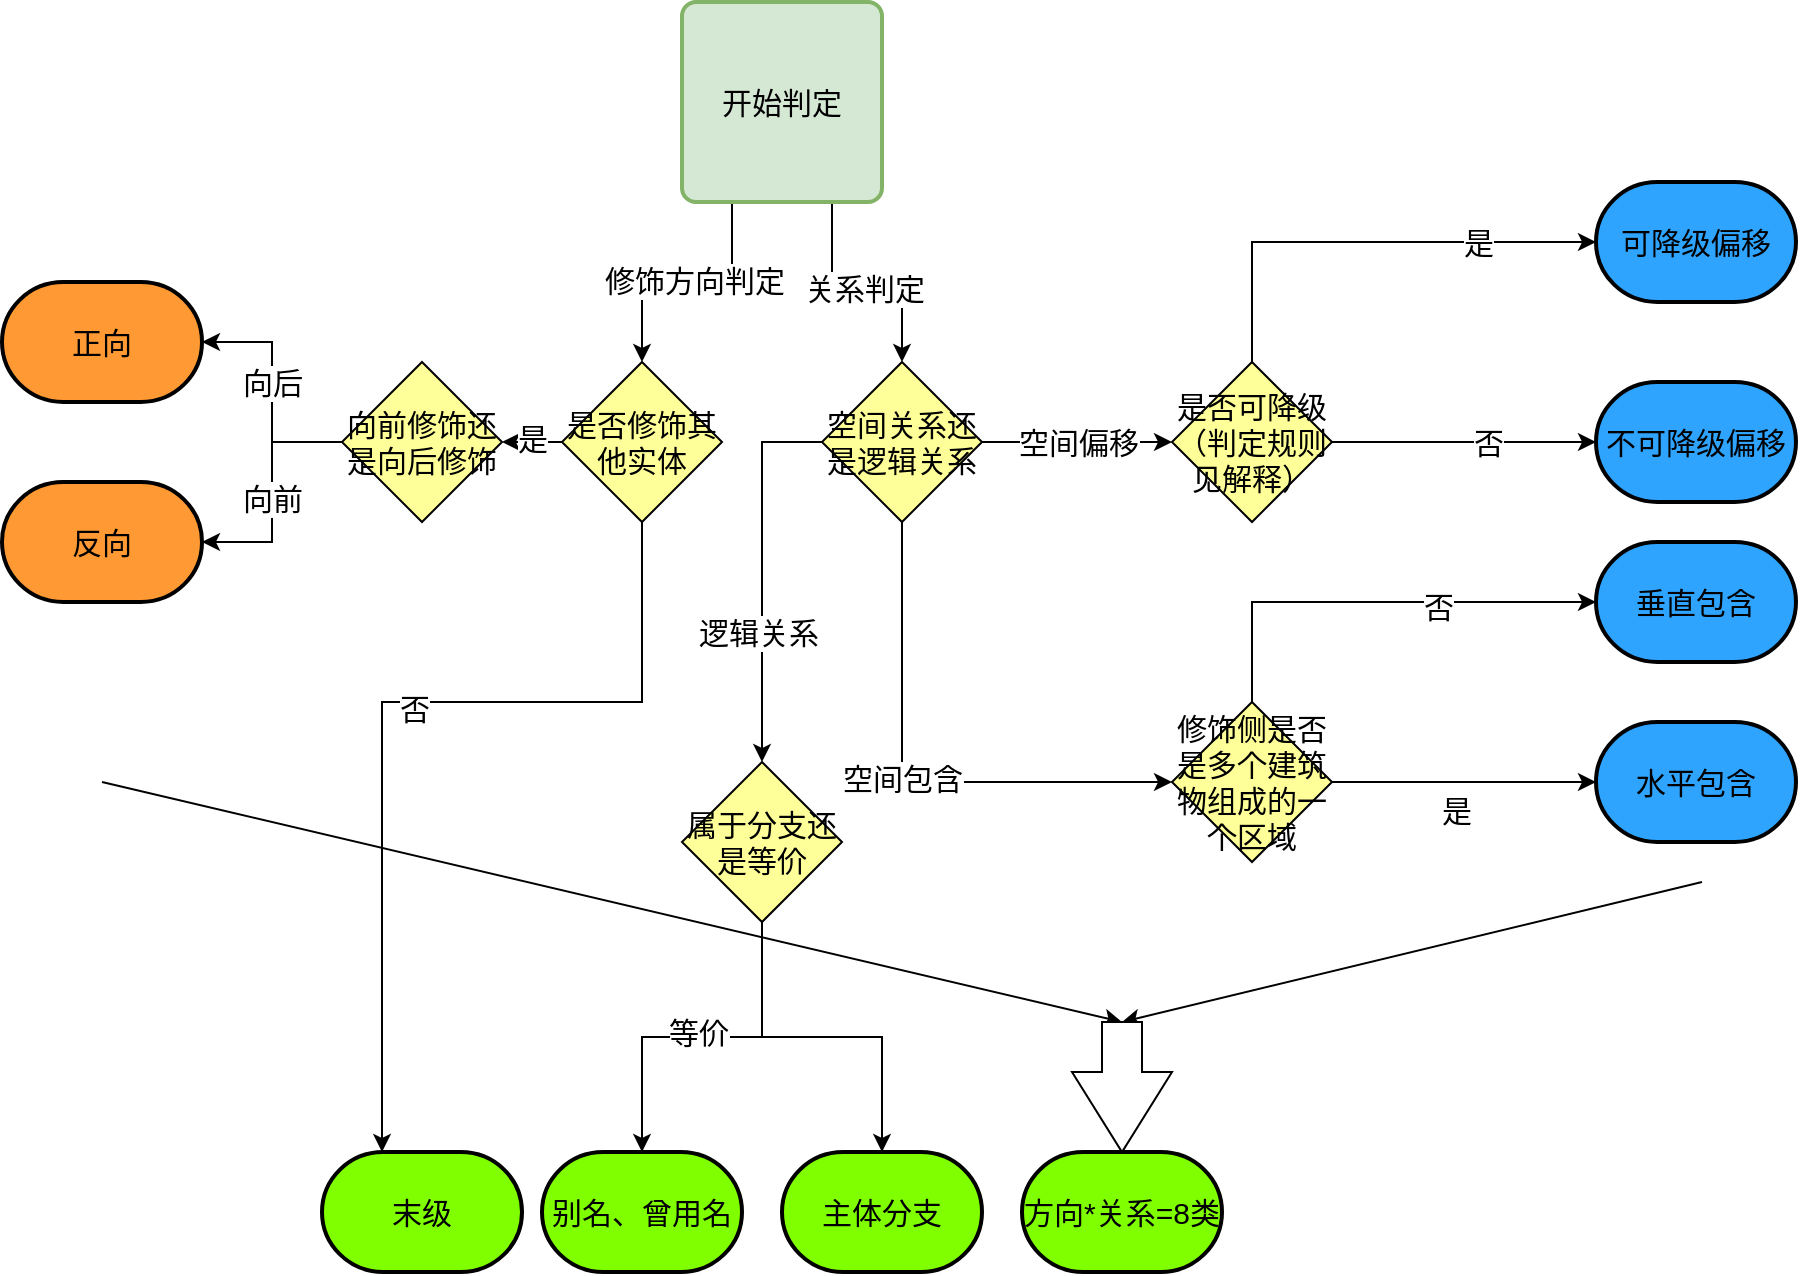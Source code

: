 <mxfile version="13.0.1" type="github">
  <diagram id="RQwwGhpR25mgCjyYO-BM" name="Page-1">
    <mxGraphModel dx="946" dy="552" grid="1" gridSize="10" guides="1" tooltips="1" connect="1" arrows="1" fold="1" page="1" pageScale="1" pageWidth="827" pageHeight="1169" math="0" shadow="0">
      <root>
        <mxCell id="0" />
        <mxCell id="1" parent="0" />
        <mxCell id="McqzRWmcmtrsy8lPVLtV-19" style="edgeStyle=orthogonalEdgeStyle;rounded=0;orthogonalLoop=1;jettySize=auto;html=1;exitX=0.25;exitY=1;exitDx=0;exitDy=0;entryX=0.5;entryY=0;entryDx=0;entryDy=0;fontSize=15;" parent="1" source="McqzRWmcmtrsy8lPVLtV-1" target="McqzRWmcmtrsy8lPVLtV-10" edge="1">
          <mxGeometry relative="1" as="geometry" />
        </mxCell>
        <mxCell id="McqzRWmcmtrsy8lPVLtV-20" value="修饰方向判定" style="edgeLabel;html=1;align=center;verticalAlign=middle;resizable=0;points=[];fillColor=#FFFF99;fontSize=15;" parent="McqzRWmcmtrsy8lPVLtV-19" vertex="1" connectable="0">
          <mxGeometry x="-0.05" y="-1" relative="1" as="geometry">
            <mxPoint as="offset" />
          </mxGeometry>
        </mxCell>
        <mxCell id="McqzRWmcmtrsy8lPVLtV-22" style="edgeStyle=orthogonalEdgeStyle;rounded=0;orthogonalLoop=1;jettySize=auto;html=1;exitX=0.75;exitY=1;exitDx=0;exitDy=0;entryX=0.5;entryY=0;entryDx=0;entryDy=0;fontSize=15;" parent="1" source="McqzRWmcmtrsy8lPVLtV-1" target="McqzRWmcmtrsy8lPVLtV-21" edge="1">
          <mxGeometry relative="1" as="geometry" />
        </mxCell>
        <mxCell id="McqzRWmcmtrsy8lPVLtV-51" value="关系判定" style="edgeLabel;html=1;align=center;verticalAlign=middle;resizable=0;points=[];fillColor=#FFFF99;fontSize=15;" parent="McqzRWmcmtrsy8lPVLtV-22" vertex="1" connectable="0">
          <mxGeometry x="-0.038" y="-3" relative="1" as="geometry">
            <mxPoint as="offset" />
          </mxGeometry>
        </mxCell>
        <mxCell id="McqzRWmcmtrsy8lPVLtV-1" value="开始判定" style="rounded=1;whiteSpace=wrap;html=1;absoluteArcSize=1;arcSize=14;strokeWidth=2;fontSize=15;fillColor=#d5e8d4;strokeColor=#82b366;" parent="1" vertex="1">
          <mxGeometry x="370" y="10" width="100" height="100" as="geometry" />
        </mxCell>
        <mxCell id="McqzRWmcmtrsy8lPVLtV-2" value="可降级偏移" style="strokeWidth=2;html=1;shape=mxgraph.flowchart.terminator;whiteSpace=wrap;fillColor=#2EA4FF;fontSize=15;" parent="1" vertex="1">
          <mxGeometry x="827" y="100" width="100" height="60" as="geometry" />
        </mxCell>
        <mxCell id="McqzRWmcmtrsy8lPVLtV-3" value="别名、曾用名" style="strokeWidth=2;html=1;shape=mxgraph.flowchart.terminator;whiteSpace=wrap;fillColor=#80FF00;fontSize=15;" parent="1" vertex="1">
          <mxGeometry x="300" y="585" width="100" height="60" as="geometry" />
        </mxCell>
        <mxCell id="McqzRWmcmtrsy8lPVLtV-4" value="水平包含" style="strokeWidth=2;html=1;shape=mxgraph.flowchart.terminator;whiteSpace=wrap;fillColor=#2EA4FF;fontSize=15;" parent="1" vertex="1">
          <mxGeometry x="827" y="370" width="100" height="60" as="geometry" />
        </mxCell>
        <mxCell id="McqzRWmcmtrsy8lPVLtV-5" value="垂直包含" style="strokeWidth=2;html=1;shape=mxgraph.flowchart.terminator;whiteSpace=wrap;fillColor=#2EA4FF;fontSize=15;" parent="1" vertex="1">
          <mxGeometry x="827" y="280" width="100" height="60" as="geometry" />
        </mxCell>
        <mxCell id="McqzRWmcmtrsy8lPVLtV-6" value="不可降级偏移" style="strokeWidth=2;html=1;shape=mxgraph.flowchart.terminator;whiteSpace=wrap;fillColor=#2EA4FF;fontSize=15;" parent="1" vertex="1">
          <mxGeometry x="827" y="200" width="100" height="60" as="geometry" />
        </mxCell>
        <mxCell id="McqzRWmcmtrsy8lPVLtV-7" value="正向" style="strokeWidth=2;html=1;shape=mxgraph.flowchart.terminator;whiteSpace=wrap;fillColor=#FF9933;fontSize=15;" parent="1" vertex="1">
          <mxGeometry x="30" y="150" width="100" height="60" as="geometry" />
        </mxCell>
        <mxCell id="McqzRWmcmtrsy8lPVLtV-8" value="反向" style="strokeWidth=2;html=1;shape=mxgraph.flowchart.terminator;whiteSpace=wrap;fillColor=#FF9933;fontSize=15;" parent="1" vertex="1">
          <mxGeometry x="30" y="250" width="100" height="60" as="geometry" />
        </mxCell>
        <mxCell id="McqzRWmcmtrsy8lPVLtV-9" value="末级" style="strokeWidth=2;html=1;shape=mxgraph.flowchart.terminator;whiteSpace=wrap;fillColor=#80FF00;fontSize=15;" parent="1" vertex="1">
          <mxGeometry x="190" y="585" width="100" height="60" as="geometry" />
        </mxCell>
        <mxCell id="McqzRWmcmtrsy8lPVLtV-14" style="edgeStyle=orthogonalEdgeStyle;rounded=0;orthogonalLoop=1;jettySize=auto;html=1;exitX=0;exitY=0.5;exitDx=0;exitDy=0;entryX=1;entryY=0.5;entryDx=0;entryDy=0;fillColor=#FFFF99;fontSize=15;" parent="1" source="McqzRWmcmtrsy8lPVLtV-10" target="McqzRWmcmtrsy8lPVLtV-13" edge="1">
          <mxGeometry relative="1" as="geometry" />
        </mxCell>
        <mxCell id="McqzRWmcmtrsy8lPVLtV-39" value="是" style="edgeLabel;html=1;align=center;verticalAlign=middle;resizable=0;points=[];fillColor=#FFFF99;fontSize=15;" parent="McqzRWmcmtrsy8lPVLtV-14" vertex="1" connectable="0">
          <mxGeometry x="0.04" y="-2" relative="1" as="geometry">
            <mxPoint as="offset" />
          </mxGeometry>
        </mxCell>
        <mxCell id="McqzRWmcmtrsy8lPVLtV-43" style="edgeStyle=orthogonalEdgeStyle;rounded=0;orthogonalLoop=1;jettySize=auto;html=1;exitX=0.5;exitY=1;exitDx=0;exitDy=0;fontSize=15;" parent="1" source="McqzRWmcmtrsy8lPVLtV-10" target="McqzRWmcmtrsy8lPVLtV-9" edge="1">
          <mxGeometry relative="1" as="geometry">
            <Array as="points">
              <mxPoint x="350" y="360" />
              <mxPoint x="220" y="360" />
            </Array>
          </mxGeometry>
        </mxCell>
        <mxCell id="McqzRWmcmtrsy8lPVLtV-44" value="否" style="edgeLabel;html=1;align=center;verticalAlign=middle;resizable=0;points=[];fillColor=#FFFF99;fontSize=15;" parent="McqzRWmcmtrsy8lPVLtV-43" vertex="1" connectable="0">
          <mxGeometry x="-0.084" y="3" relative="1" as="geometry">
            <mxPoint as="offset" />
          </mxGeometry>
        </mxCell>
        <mxCell id="McqzRWmcmtrsy8lPVLtV-10" value="是否修饰其他实体" style="rhombus;whiteSpace=wrap;html=1;fillColor=#FFFF99;fontSize=15;" parent="1" vertex="1">
          <mxGeometry x="310" y="190" width="80" height="80" as="geometry" />
        </mxCell>
        <mxCell id="McqzRWmcmtrsy8lPVLtV-15" style="edgeStyle=orthogonalEdgeStyle;rounded=0;orthogonalLoop=1;jettySize=auto;html=1;exitX=0;exitY=0.5;exitDx=0;exitDy=0;entryX=1;entryY=0.5;entryDx=0;entryDy=0;entryPerimeter=0;fontSize=15;" parent="1" source="McqzRWmcmtrsy8lPVLtV-13" target="McqzRWmcmtrsy8lPVLtV-7" edge="1">
          <mxGeometry relative="1" as="geometry" />
        </mxCell>
        <mxCell id="McqzRWmcmtrsy8lPVLtV-17" value="向后" style="edgeLabel;html=1;align=center;verticalAlign=middle;resizable=0;points=[];fillColor=#FF9933;fontSize=15;" parent="McqzRWmcmtrsy8lPVLtV-15" vertex="1" connectable="0">
          <mxGeometry x="0.092" relative="1" as="geometry">
            <mxPoint as="offset" />
          </mxGeometry>
        </mxCell>
        <mxCell id="McqzRWmcmtrsy8lPVLtV-16" style="edgeStyle=orthogonalEdgeStyle;rounded=0;orthogonalLoop=1;jettySize=auto;html=1;exitX=0;exitY=0.5;exitDx=0;exitDy=0;fontSize=15;" parent="1" source="McqzRWmcmtrsy8lPVLtV-13" target="McqzRWmcmtrsy8lPVLtV-8" edge="1">
          <mxGeometry relative="1" as="geometry" />
        </mxCell>
        <mxCell id="McqzRWmcmtrsy8lPVLtV-18" value="向前" style="edgeLabel;html=1;align=center;verticalAlign=middle;resizable=0;points=[];fillColor=#FF9933;fontSize=15;" parent="McqzRWmcmtrsy8lPVLtV-16" vertex="1" connectable="0">
          <mxGeometry x="0.042" relative="1" as="geometry">
            <mxPoint as="offset" />
          </mxGeometry>
        </mxCell>
        <mxCell id="McqzRWmcmtrsy8lPVLtV-13" value="向前修饰还是向后修饰" style="rhombus;whiteSpace=wrap;html=1;fillColor=#FFFF99;fontSize=15;" parent="1" vertex="1">
          <mxGeometry x="200" y="190" width="80" height="80" as="geometry" />
        </mxCell>
        <mxCell id="McqzRWmcmtrsy8lPVLtV-24" style="edgeStyle=orthogonalEdgeStyle;rounded=0;orthogonalLoop=1;jettySize=auto;html=1;exitX=0.5;exitY=1;exitDx=0;exitDy=0;entryX=0;entryY=0.5;entryDx=0;entryDy=0;fillColor=#FFFF99;fontSize=15;" parent="1" source="McqzRWmcmtrsy8lPVLtV-21" target="McqzRWmcmtrsy8lPVLtV-23" edge="1">
          <mxGeometry relative="1" as="geometry" />
        </mxCell>
        <mxCell id="McqzRWmcmtrsy8lPVLtV-25" value="空间包含" style="edgeLabel;html=1;align=center;verticalAlign=middle;resizable=0;points=[];fillColor=#FFFF99;fontSize=15;" parent="McqzRWmcmtrsy8lPVLtV-24" vertex="1" connectable="0">
          <mxGeometry x="-0.033" relative="1" as="geometry">
            <mxPoint as="offset" />
          </mxGeometry>
        </mxCell>
        <mxCell id="McqzRWmcmtrsy8lPVLtV-33" value="空间偏移" style="edgeStyle=orthogonalEdgeStyle;rounded=0;orthogonalLoop=1;jettySize=auto;html=1;exitX=1;exitY=0.5;exitDx=0;exitDy=0;fillColor=#FFFF99;fontSize=15;" parent="1" source="McqzRWmcmtrsy8lPVLtV-21" target="McqzRWmcmtrsy8lPVLtV-32" edge="1">
          <mxGeometry relative="1" as="geometry" />
        </mxCell>
        <mxCell id="I-YkKhIDfA9IQ0hiw3q9-2" style="edgeStyle=orthogonalEdgeStyle;rounded=0;orthogonalLoop=1;jettySize=auto;html=1;exitX=0;exitY=0.5;exitDx=0;exitDy=0;fillColor=#FFFF99;fontSize=15;" edge="1" parent="1" source="McqzRWmcmtrsy8lPVLtV-21" target="I-YkKhIDfA9IQ0hiw3q9-1">
          <mxGeometry relative="1" as="geometry" />
        </mxCell>
        <mxCell id="I-YkKhIDfA9IQ0hiw3q9-3" value="逻辑关系" style="edgeLabel;html=1;align=center;verticalAlign=middle;resizable=0;points=[];fontSize=15;" vertex="1" connectable="0" parent="I-YkKhIDfA9IQ0hiw3q9-2">
          <mxGeometry x="0.316" y="-2" relative="1" as="geometry">
            <mxPoint as="offset" />
          </mxGeometry>
        </mxCell>
        <mxCell id="McqzRWmcmtrsy8lPVLtV-21" value="空间关系还是逻辑关系" style="rhombus;whiteSpace=wrap;html=1;fillColor=#FFFF99;fontSize=15;" parent="1" vertex="1">
          <mxGeometry x="440" y="190" width="80" height="80" as="geometry" />
        </mxCell>
        <mxCell id="McqzRWmcmtrsy8lPVLtV-26" style="edgeStyle=orthogonalEdgeStyle;rounded=0;orthogonalLoop=1;jettySize=auto;html=1;exitX=1;exitY=0.5;exitDx=0;exitDy=0;fontSize=15;" parent="1" source="McqzRWmcmtrsy8lPVLtV-23" target="McqzRWmcmtrsy8lPVLtV-4" edge="1">
          <mxGeometry relative="1" as="geometry" />
        </mxCell>
        <mxCell id="McqzRWmcmtrsy8lPVLtV-30" style="edgeStyle=orthogonalEdgeStyle;rounded=0;orthogonalLoop=1;jettySize=auto;html=1;exitX=0.5;exitY=0;exitDx=0;exitDy=0;entryX=0;entryY=0.5;entryDx=0;entryDy=0;entryPerimeter=0;fontSize=15;" parent="1" source="McqzRWmcmtrsy8lPVLtV-23" target="McqzRWmcmtrsy8lPVLtV-5" edge="1">
          <mxGeometry relative="1" as="geometry" />
        </mxCell>
        <mxCell id="McqzRWmcmtrsy8lPVLtV-31" value="否" style="edgeLabel;html=1;align=center;verticalAlign=middle;resizable=0;points=[];fillColor=#FFFF99;fontSize=15;" parent="McqzRWmcmtrsy8lPVLtV-30" vertex="1" connectable="0">
          <mxGeometry x="0.284" y="-2" relative="1" as="geometry">
            <mxPoint as="offset" />
          </mxGeometry>
        </mxCell>
        <mxCell id="McqzRWmcmtrsy8lPVLtV-23" value="修饰侧是否是多个建筑物组成的一个区域" style="rhombus;whiteSpace=wrap;html=1;fillColor=#FFFF99;fontSize=15;" parent="1" vertex="1">
          <mxGeometry x="615" y="360" width="80" height="80" as="geometry" />
        </mxCell>
        <mxCell id="McqzRWmcmtrsy8lPVLtV-27" value="是" style="text;html=1;align=center;verticalAlign=middle;resizable=0;points=[];autosize=1;fontSize=15;" parent="1" vertex="1">
          <mxGeometry x="742" y="404" width="30" height="20" as="geometry" />
        </mxCell>
        <mxCell id="McqzRWmcmtrsy8lPVLtV-34" style="edgeStyle=orthogonalEdgeStyle;rounded=0;orthogonalLoop=1;jettySize=auto;html=1;exitX=1;exitY=0.5;exitDx=0;exitDy=0;fontSize=15;" parent="1" source="McqzRWmcmtrsy8lPVLtV-32" target="McqzRWmcmtrsy8lPVLtV-6" edge="1">
          <mxGeometry relative="1" as="geometry" />
        </mxCell>
        <mxCell id="McqzRWmcmtrsy8lPVLtV-38" value="否" style="edgeLabel;html=1;align=center;verticalAlign=middle;resizable=0;points=[];fontSize=15;" parent="McqzRWmcmtrsy8lPVLtV-34" vertex="1" connectable="0">
          <mxGeometry x="0.175" relative="1" as="geometry">
            <mxPoint as="offset" />
          </mxGeometry>
        </mxCell>
        <mxCell id="McqzRWmcmtrsy8lPVLtV-36" style="edgeStyle=orthogonalEdgeStyle;rounded=0;orthogonalLoop=1;jettySize=auto;html=1;exitX=0.5;exitY=0;exitDx=0;exitDy=0;entryX=0;entryY=0.5;entryDx=0;entryDy=0;entryPerimeter=0;fontSize=15;" parent="1" source="McqzRWmcmtrsy8lPVLtV-32" target="McqzRWmcmtrsy8lPVLtV-2" edge="1">
          <mxGeometry relative="1" as="geometry" />
        </mxCell>
        <mxCell id="McqzRWmcmtrsy8lPVLtV-37" value="是" style="edgeLabel;html=1;align=center;verticalAlign=middle;resizable=0;points=[];fontSize=15;" parent="McqzRWmcmtrsy8lPVLtV-36" vertex="1" connectable="0">
          <mxGeometry x="0.49" relative="1" as="geometry">
            <mxPoint as="offset" />
          </mxGeometry>
        </mxCell>
        <mxCell id="McqzRWmcmtrsy8lPVLtV-32" value="是否可降级&lt;br&gt;（判定规则见解释）" style="rhombus;whiteSpace=wrap;html=1;fillColor=#FFFF99;fontSize=15;" parent="1" vertex="1">
          <mxGeometry x="615" y="190" width="80" height="80" as="geometry" />
        </mxCell>
        <mxCell id="McqzRWmcmtrsy8lPVLtV-47" value="" style="endArrow=classic;html=1;fontSize=15;" parent="1" edge="1">
          <mxGeometry width="50" height="50" relative="1" as="geometry">
            <mxPoint x="80" y="400" as="sourcePoint" />
            <mxPoint x="590" y="520" as="targetPoint" />
          </mxGeometry>
        </mxCell>
        <mxCell id="McqzRWmcmtrsy8lPVLtV-48" value="" style="endArrow=classic;html=1;fontSize=15;" parent="1" edge="1">
          <mxGeometry width="50" height="50" relative="1" as="geometry">
            <mxPoint x="880" y="450" as="sourcePoint" />
            <mxPoint x="590" y="520" as="targetPoint" />
          </mxGeometry>
        </mxCell>
        <mxCell id="McqzRWmcmtrsy8lPVLtV-49" value="方向*关系=8类" style="strokeWidth=2;html=1;shape=mxgraph.flowchart.terminator;whiteSpace=wrap;fillColor=#80FF00;fontSize=15;" parent="1" vertex="1">
          <mxGeometry x="540" y="585" width="100" height="60" as="geometry" />
        </mxCell>
        <mxCell id="McqzRWmcmtrsy8lPVLtV-50" value="" style="html=1;shadow=0;dashed=0;align=center;verticalAlign=middle;shape=mxgraph.arrows2.arrow;dy=0.6;dx=40;direction=south;notch=0;fontSize=15;" parent="1" vertex="1">
          <mxGeometry x="565" y="520" width="50" height="65" as="geometry" />
        </mxCell>
        <mxCell id="I-YkKhIDfA9IQ0hiw3q9-4" style="edgeStyle=orthogonalEdgeStyle;rounded=0;orthogonalLoop=1;jettySize=auto;html=1;exitX=0.5;exitY=1;exitDx=0;exitDy=0;fillColor=#FFFF99;fontSize=15;" edge="1" parent="1" source="I-YkKhIDfA9IQ0hiw3q9-1" target="McqzRWmcmtrsy8lPVLtV-3">
          <mxGeometry relative="1" as="geometry" />
        </mxCell>
        <mxCell id="I-YkKhIDfA9IQ0hiw3q9-5" value="等价" style="edgeLabel;html=1;align=center;verticalAlign=middle;resizable=0;points=[];fontSize=15;" vertex="1" connectable="0" parent="I-YkKhIDfA9IQ0hiw3q9-4">
          <mxGeometry x="0.02" y="-3" relative="1" as="geometry">
            <mxPoint as="offset" />
          </mxGeometry>
        </mxCell>
        <mxCell id="I-YkKhIDfA9IQ0hiw3q9-7" style="edgeStyle=orthogonalEdgeStyle;rounded=0;orthogonalLoop=1;jettySize=auto;html=1;exitX=0.5;exitY=1;exitDx=0;exitDy=0;entryX=0.5;entryY=0;entryDx=0;entryDy=0;entryPerimeter=0;fillColor=#FFFF99;fontSize=15;" edge="1" parent="1" source="I-YkKhIDfA9IQ0hiw3q9-1" target="I-YkKhIDfA9IQ0hiw3q9-6">
          <mxGeometry relative="1" as="geometry" />
        </mxCell>
        <mxCell id="I-YkKhIDfA9IQ0hiw3q9-1" value="属于分支还是等价" style="rhombus;whiteSpace=wrap;html=1;fillColor=#FFFF99;fontSize=15;" vertex="1" parent="1">
          <mxGeometry x="370" y="390" width="80" height="80" as="geometry" />
        </mxCell>
        <mxCell id="I-YkKhIDfA9IQ0hiw3q9-6" value="主体分支" style="strokeWidth=2;html=1;shape=mxgraph.flowchart.terminator;whiteSpace=wrap;fillColor=#80FF00;fontSize=15;" vertex="1" parent="1">
          <mxGeometry x="420" y="585" width="100" height="60" as="geometry" />
        </mxCell>
      </root>
    </mxGraphModel>
  </diagram>
</mxfile>
